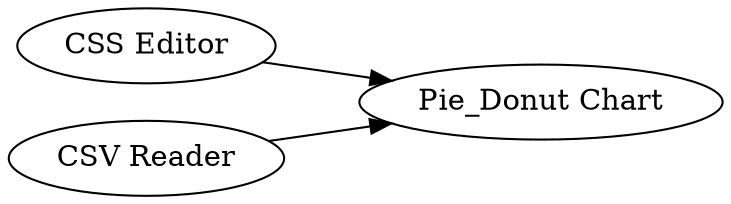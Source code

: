digraph {
	"303422312359798763_2" [label="Pie_Donut Chart"]
	"303422312359798763_3" [label="CSS Editor"]
	"303422312359798763_1" [label="CSV Reader"]
	"303422312359798763_1" -> "303422312359798763_2"
	"303422312359798763_3" -> "303422312359798763_2"
	rankdir=LR
}
